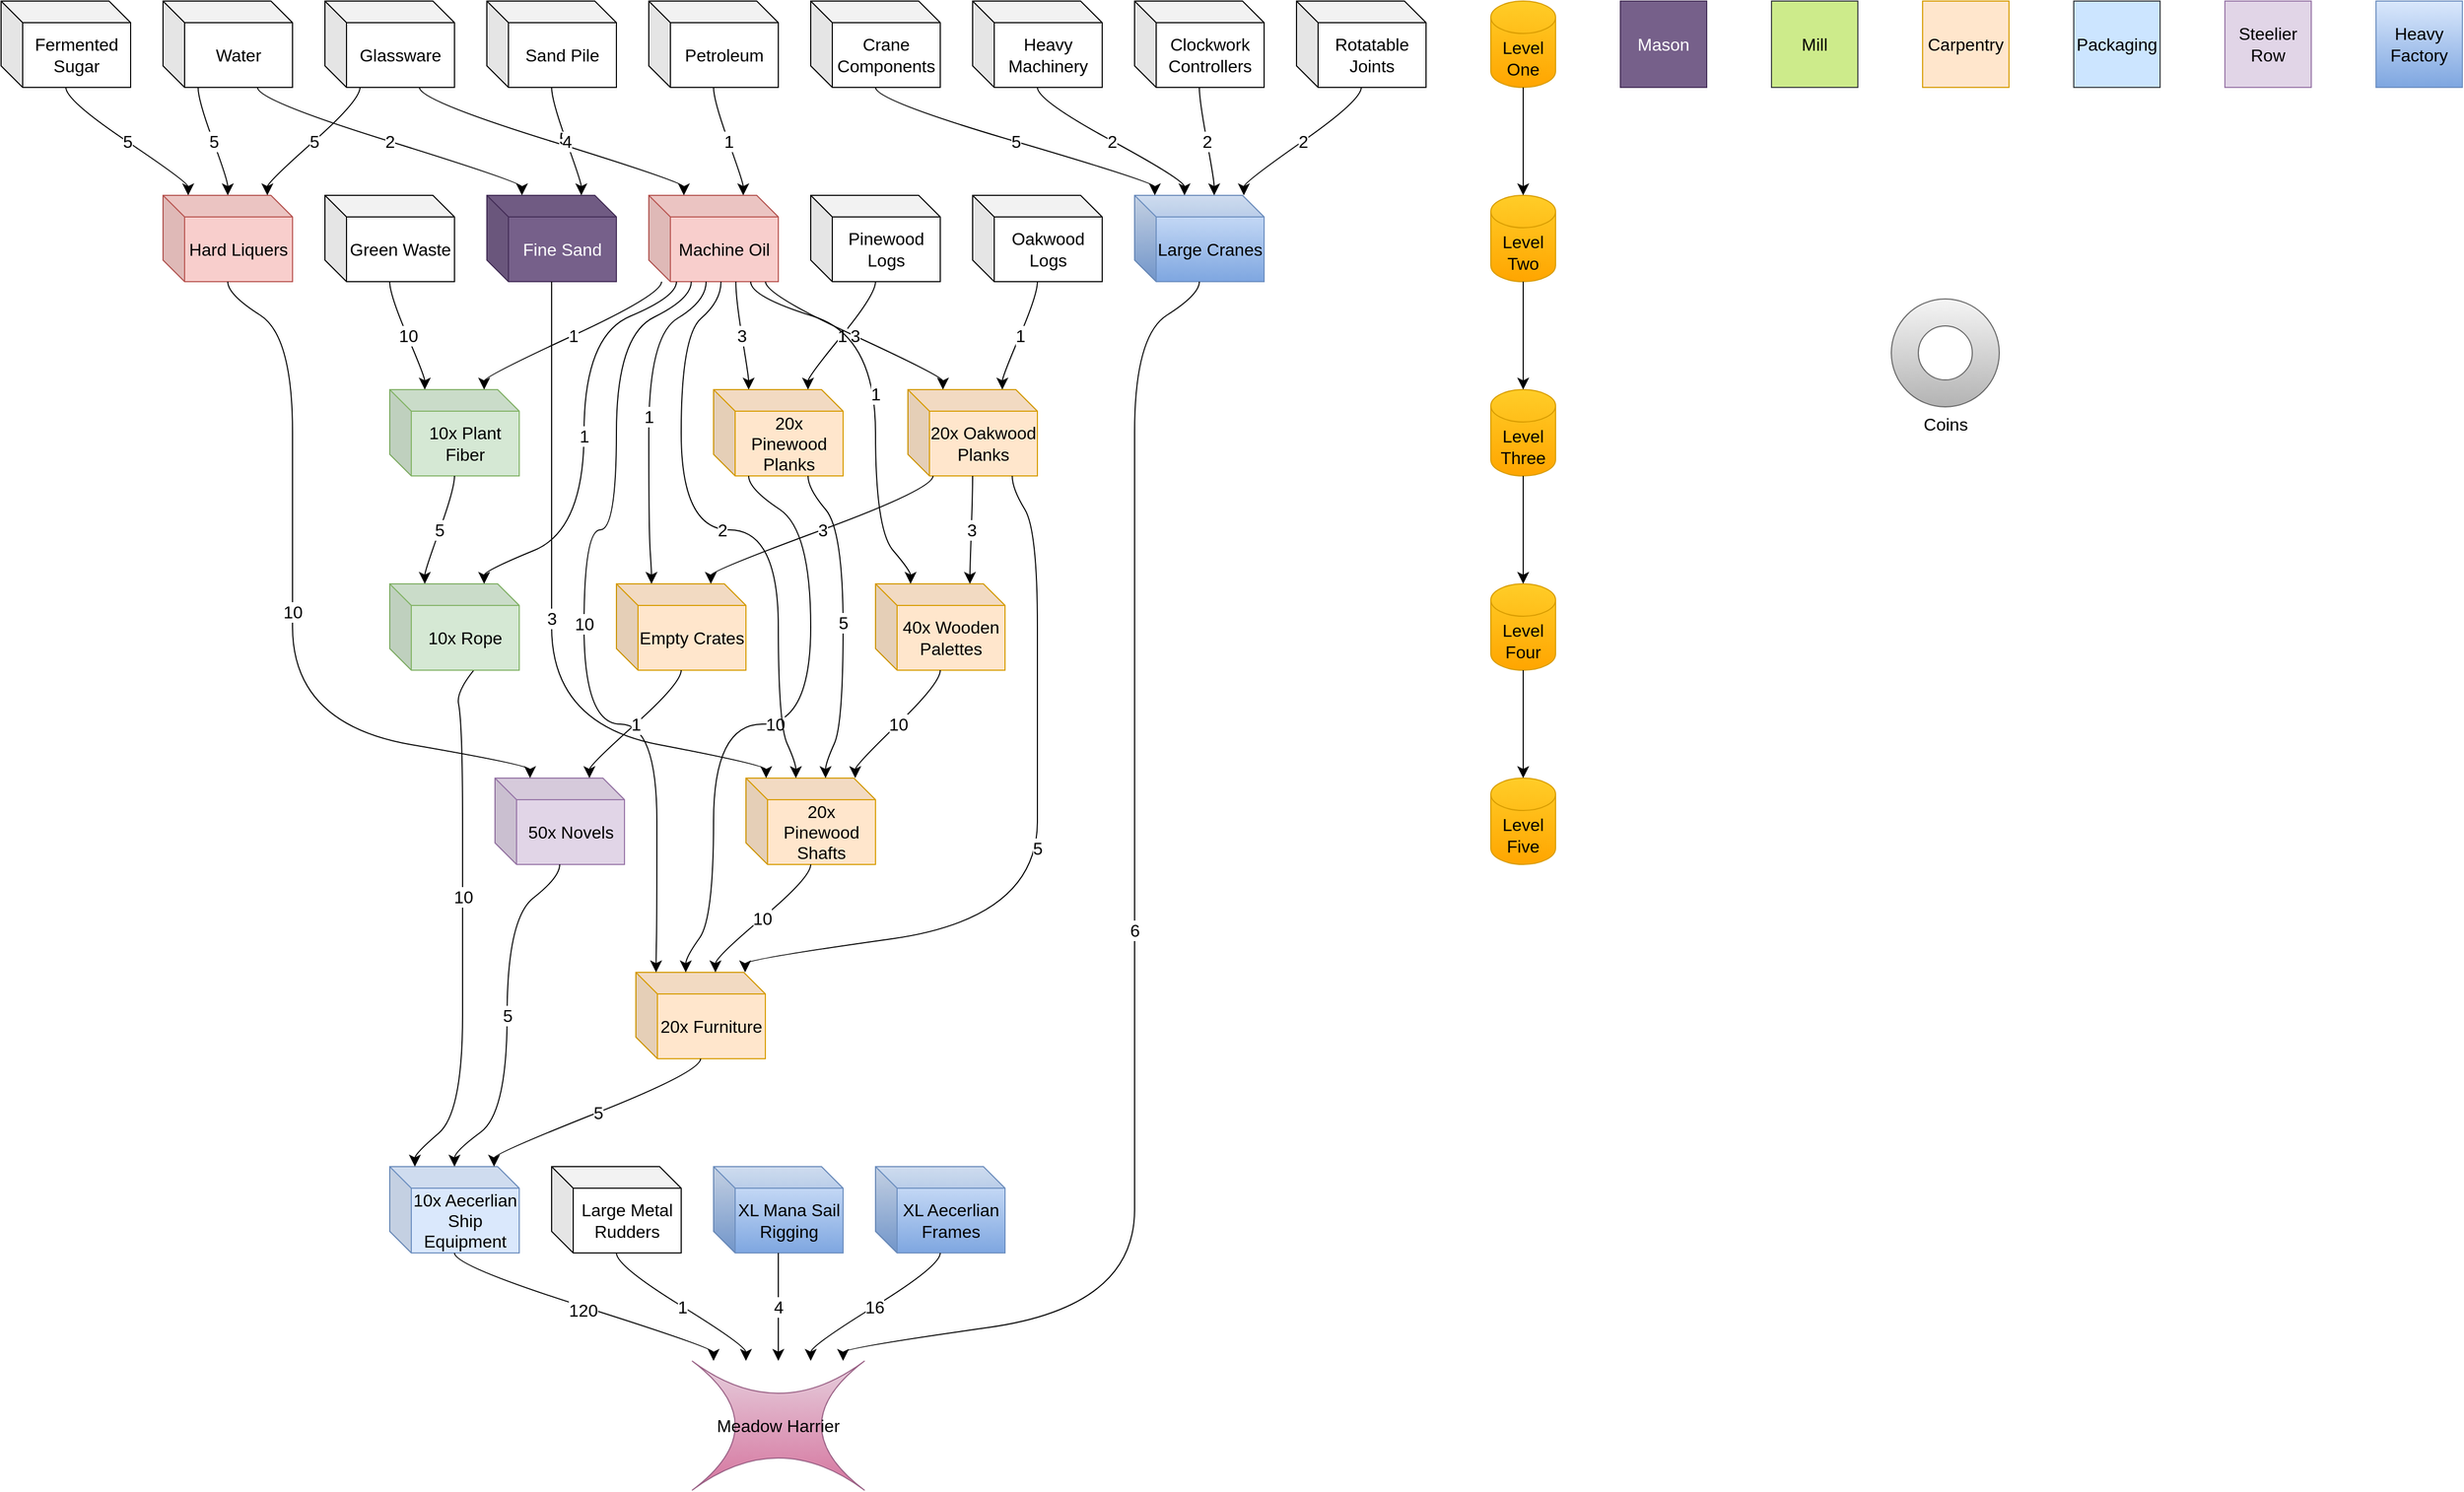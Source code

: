 <mxfile version="22.1.0" type="github">
  <diagram name="Page-1" id="hc0cmi0Zw7IhH53E_yqD">
    <mxGraphModel dx="1573" dy="1342" grid="0" gridSize="10" guides="1" tooltips="1" connect="0" arrows="0" fold="1" page="1" pageScale="1" pageWidth="1169" pageHeight="827" math="0" shadow="0">
      <root>
        <mxCell id="0" />
        <mxCell id="1" parent="0" />
        <mxCell id="g-7ipsMHgPrjTccObFxa-1" value="10x Aecerlian Ship Equipment" style="shape=cube;whiteSpace=wrap;html=1;boundedLbl=1;backgroundOutline=1;darkOpacity=0.05;darkOpacity2=0.1;fontSize=16;fillColor=#dae8fc;strokeColor=#6c8ebf;" parent="1" vertex="1">
          <mxGeometry x="360" y="1080" width="120" height="80" as="geometry" />
        </mxCell>
        <mxCell id="g-7ipsMHgPrjTccObFxa-7" value="" style="endArrow=classic;html=1;rounded=0;fontSize=12;startSize=8;endSize=8;curved=1;exitX=0.95;exitY=0.538;exitDx=0;exitDy=0;exitPerimeter=0;noEdgeStyle=1;orthogonal=1;" parent="1" source="g-7ipsMHgPrjTccObFxa-12" target="g-7ipsMHgPrjTccObFxa-1" edge="1">
          <mxGeometry relative="1" as="geometry">
            <mxPoint x="226" y="452" as="sourcePoint" />
            <mxPoint x="436" y="448" as="targetPoint" />
            <Array as="points">
              <mxPoint x="420" y="632" />
              <mxPoint x="427.5" y="670" />
              <mxPoint x="427.5" y="850" />
              <mxPoint x="427.5" y="850" />
              <mxPoint x="427.5" y="1030" />
              <mxPoint x="383.333" y="1068" />
            </Array>
          </mxGeometry>
        </mxCell>
        <mxCell id="g-7ipsMHgPrjTccObFxa-8" value="10" style="edgeLabel;resizable=0;html=1;align=center;verticalAlign=middle;fontSize=16;" parent="g-7ipsMHgPrjTccObFxa-7" connectable="0" vertex="1">
          <mxGeometry relative="1" as="geometry" />
        </mxCell>
        <mxCell id="g-7ipsMHgPrjTccObFxa-9" value="" style="endArrow=classic;html=1;rounded=0;fontSize=12;startSize=8;endSize=8;curved=1;noEdgeStyle=1;orthogonal=1;" parent="1" source="g-7ipsMHgPrjTccObFxa-1" target="d3ogd3zQQLqOiDLVCAyK-1" edge="1">
          <mxGeometry width="50" height="50" relative="1" as="geometry">
            <mxPoint x="341" y="391" as="sourcePoint" />
            <mxPoint x="345.527" y="1260" as="targetPoint" />
            <Array as="points">
              <mxPoint x="420" y="1172" />
              <mxPoint x="660" y="1248" />
            </Array>
          </mxGeometry>
        </mxCell>
        <mxCell id="d3ogd3zQQLqOiDLVCAyK-2" value="120" style="edgeLabel;html=1;align=center;verticalAlign=middle;resizable=0;points=[];fontSize=16;" parent="g-7ipsMHgPrjTccObFxa-9" vertex="1" connectable="0">
          <mxGeometry x="-0.005" y="-2" relative="1" as="geometry">
            <mxPoint y="1" as="offset" />
          </mxGeometry>
        </mxCell>
        <mxCell id="g-7ipsMHgPrjTccObFxa-10" value="20x Furniture" style="shape=cube;whiteSpace=wrap;html=1;boundedLbl=1;backgroundOutline=1;darkOpacity=0.05;darkOpacity2=0.1;fontSize=16;fillColor=#ffe6cc;strokeColor=#d79b00;" parent="1" vertex="1">
          <mxGeometry x="588" y="900" width="120" height="80" as="geometry" />
        </mxCell>
        <mxCell id="g-7ipsMHgPrjTccObFxa-11" value="50x Novels" style="shape=cube;whiteSpace=wrap;html=1;boundedLbl=1;backgroundOutline=1;darkOpacity=0.05;darkOpacity2=0.1;fontSize=16;fillColor=#e1d5e7;strokeColor=#9673a6;" parent="1" vertex="1">
          <mxGeometry x="457.5" y="720" width="120" height="80" as="geometry" />
        </mxCell>
        <mxCell id="g-7ipsMHgPrjTccObFxa-12" value="10x Rope" style="shape=cube;whiteSpace=wrap;html=1;boundedLbl=1;backgroundOutline=1;darkOpacity=0.05;darkOpacity2=0.1;fontSize=16;fillColor=#d5e8d4;strokeColor=#82b366;" parent="1" vertex="1">
          <mxGeometry x="360" y="540" width="120" height="80" as="geometry" />
        </mxCell>
        <mxCell id="g-7ipsMHgPrjTccObFxa-13" value="" style="endArrow=classic;html=1;rounded=0;fontSize=12;startSize=8;endSize=8;curved=1;noEdgeStyle=1;orthogonal=1;" parent="1" source="g-7ipsMHgPrjTccObFxa-11" target="g-7ipsMHgPrjTccObFxa-1" edge="1">
          <mxGeometry relative="1" as="geometry">
            <mxPoint x="255" y="460" as="sourcePoint" />
            <mxPoint x="355" y="460" as="targetPoint" />
            <Array as="points">
              <mxPoint x="517.5" y="812" />
              <mxPoint x="468.75" y="850" />
              <mxPoint x="468.75" y="1030" />
              <mxPoint x="420" y="1066" />
            </Array>
          </mxGeometry>
        </mxCell>
        <mxCell id="g-7ipsMHgPrjTccObFxa-14" value="5" style="edgeLabel;resizable=0;html=1;align=center;verticalAlign=middle;fontSize=16;" parent="g-7ipsMHgPrjTccObFxa-13" connectable="0" vertex="1">
          <mxGeometry relative="1" as="geometry" />
        </mxCell>
        <mxCell id="g-7ipsMHgPrjTccObFxa-15" value="" style="endArrow=classic;html=1;rounded=0;fontSize=12;startSize=8;endSize=8;curved=1;noEdgeStyle=1;orthogonal=1;" parent="1" source="g-7ipsMHgPrjTccObFxa-10" target="g-7ipsMHgPrjTccObFxa-1" edge="1">
          <mxGeometry relative="1" as="geometry">
            <mxPoint x="97" y="175" as="sourcePoint" />
            <mxPoint x="197" y="182" as="targetPoint" />
            <Array as="points">
              <mxPoint x="648" y="992" />
              <mxPoint x="456.667" y="1068" />
            </Array>
          </mxGeometry>
        </mxCell>
        <mxCell id="g-7ipsMHgPrjTccObFxa-16" value="5" style="edgeLabel;resizable=0;html=1;align=center;verticalAlign=middle;fontSize=16;" parent="g-7ipsMHgPrjTccObFxa-15" connectable="0" vertex="1">
          <mxGeometry relative="1" as="geometry" />
        </mxCell>
        <mxCell id="g-7ipsMHgPrjTccObFxa-19" value="20x Pinewood Planks" style="shape=cube;whiteSpace=wrap;html=1;boundedLbl=1;backgroundOutline=1;darkOpacity=0.05;darkOpacity2=0.1;fontSize=16;fillColor=#ffe6cc;strokeColor=#d79b00;" parent="1" vertex="1">
          <mxGeometry x="660" y="360" width="120" height="80" as="geometry" />
        </mxCell>
        <mxCell id="g-7ipsMHgPrjTccObFxa-20" value="20x Oakwood Planks" style="shape=cube;whiteSpace=wrap;html=1;boundedLbl=1;backgroundOutline=1;darkOpacity=0.05;darkOpacity2=0.1;fontSize=16;fillColor=#ffe6cc;strokeColor=#d79b00;" parent="1" vertex="1">
          <mxGeometry x="840" y="360" width="120" height="80" as="geometry" />
        </mxCell>
        <mxCell id="g-7ipsMHgPrjTccObFxa-21" value="20x Pinewood Shafts" style="shape=cube;whiteSpace=wrap;html=1;boundedLbl=1;backgroundOutline=1;darkOpacity=0.05;darkOpacity2=0.1;fontSize=16;fillColor=#ffe6cc;strokeColor=#d79b00;" parent="1" vertex="1">
          <mxGeometry x="690" y="720" width="120" height="80" as="geometry" />
        </mxCell>
        <mxCell id="g-7ipsMHgPrjTccObFxa-22" value="Machine Oil" style="shape=cube;whiteSpace=wrap;html=1;boundedLbl=1;backgroundOutline=1;darkOpacity=0.05;darkOpacity2=0.1;fontSize=16;fillColor=#f8cecc;strokeColor=#b85450;" parent="1" vertex="1">
          <mxGeometry x="600" y="180" width="120" height="80" as="geometry" />
        </mxCell>
        <mxCell id="g-7ipsMHgPrjTccObFxa-23" value="" style="endArrow=classic;html=1;rounded=0;fontSize=12;startSize=8;endSize=8;curved=1;noEdgeStyle=1;orthogonal=1;" parent="1" source="g-7ipsMHgPrjTccObFxa-19" target="g-7ipsMHgPrjTccObFxa-10" edge="1">
          <mxGeometry relative="1" as="geometry">
            <mxPoint x="-67" y="38" as="sourcePoint" />
            <mxPoint x="20" y="36" as="targetPoint" />
            <Array as="points">
              <mxPoint x="692.5" y="452" />
              <mxPoint x="750" y="490" />
              <mxPoint x="750" y="670" />
              <mxPoint x="660" y="670" />
              <mxPoint x="660" y="850" />
              <mxPoint x="634.25" y="886" />
            </Array>
          </mxGeometry>
        </mxCell>
        <mxCell id="g-7ipsMHgPrjTccObFxa-24" value="10" style="edgeLabel;resizable=0;html=1;align=center;verticalAlign=middle;fontSize=16;" parent="g-7ipsMHgPrjTccObFxa-23" connectable="0" vertex="1">
          <mxGeometry relative="1" as="geometry" />
        </mxCell>
        <mxCell id="g-7ipsMHgPrjTccObFxa-25" value="" style="endArrow=classic;html=1;rounded=0;fontSize=12;startSize=8;endSize=8;curved=1;noEdgeStyle=1;orthogonal=1;" parent="1" source="g-7ipsMHgPrjTccObFxa-20" target="g-7ipsMHgPrjTccObFxa-10" edge="1">
          <mxGeometry relative="1" as="geometry">
            <mxPoint x="-65" y="138" as="sourcePoint" />
            <mxPoint x="5" y="146" as="targetPoint" />
            <Array as="points">
              <mxPoint x="936.667" y="452" />
              <mxPoint x="960" y="490" />
              <mxPoint x="960" y="670" />
              <mxPoint x="960" y="670" />
              <mxPoint x="960" y="850" />
              <mxPoint x="689.25" y="888" />
            </Array>
          </mxGeometry>
        </mxCell>
        <mxCell id="g-7ipsMHgPrjTccObFxa-26" value="5" style="edgeLabel;resizable=0;html=1;align=center;verticalAlign=middle;fontSize=16;" parent="g-7ipsMHgPrjTccObFxa-25" connectable="0" vertex="1">
          <mxGeometry relative="1" as="geometry" />
        </mxCell>
        <mxCell id="g-7ipsMHgPrjTccObFxa-27" value="" style="endArrow=classic;html=1;rounded=0;fontSize=12;startSize=8;endSize=8;curved=1;noEdgeStyle=1;orthogonal=1;" parent="1" source="g-7ipsMHgPrjTccObFxa-21" target="g-7ipsMHgPrjTccObFxa-10" edge="1">
          <mxGeometry relative="1" as="geometry">
            <mxPoint x="-96" y="200" as="sourcePoint" />
            <mxPoint x="4" y="200" as="targetPoint" />
            <Array as="points">
              <mxPoint x="750" y="812" />
              <mxPoint x="661.75" y="886" />
            </Array>
          </mxGeometry>
        </mxCell>
        <mxCell id="g-7ipsMHgPrjTccObFxa-28" value="10" style="edgeLabel;resizable=0;html=1;align=center;verticalAlign=middle;fontSize=16;" parent="g-7ipsMHgPrjTccObFxa-27" connectable="0" vertex="1">
          <mxGeometry relative="1" as="geometry" />
        </mxCell>
        <mxCell id="g-7ipsMHgPrjTccObFxa-29" value="" style="endArrow=classic;html=1;rounded=0;fontSize=12;startSize=8;endSize=8;curved=1;noEdgeStyle=1;orthogonal=1;" parent="1" source="g-7ipsMHgPrjTccObFxa-22" target="g-7ipsMHgPrjTccObFxa-10" edge="1">
          <mxGeometry relative="1" as="geometry">
            <mxPoint x="-82" y="300" as="sourcePoint" />
            <mxPoint x="-9" y="300" as="targetPoint" />
            <Array as="points">
              <mxPoint x="639.375" y="276" />
              <mxPoint x="570" y="310" />
              <mxPoint x="570" y="490" />
              <mxPoint x="540" y="490" />
              <mxPoint x="540" y="670" />
              <mxPoint x="607.5" y="670" />
              <mxPoint x="607.5" y="850" />
              <mxPoint x="606.75" y="888" />
            </Array>
          </mxGeometry>
        </mxCell>
        <mxCell id="g-7ipsMHgPrjTccObFxa-30" value="10" style="edgeLabel;resizable=0;html=1;align=center;verticalAlign=middle;fontSize=16;" parent="g-7ipsMHgPrjTccObFxa-29" connectable="0" vertex="1">
          <mxGeometry relative="1" as="geometry" />
        </mxCell>
        <mxCell id="g-7ipsMHgPrjTccObFxa-31" value="Hard Liquers" style="shape=cube;whiteSpace=wrap;html=1;boundedLbl=1;backgroundOutline=1;darkOpacity=0.05;darkOpacity2=0.1;fontSize=16;fillColor=#f8cecc;strokeColor=#b85450;" parent="1" vertex="1">
          <mxGeometry x="150" y="180" width="120" height="80" as="geometry" />
        </mxCell>
        <mxCell id="g-7ipsMHgPrjTccObFxa-32" value="Empty Crates" style="shape=cube;whiteSpace=wrap;html=1;boundedLbl=1;backgroundOutline=1;darkOpacity=0.05;darkOpacity2=0.1;fontSize=16;fillColor=#ffe6cc;strokeColor=#d79b00;" parent="1" vertex="1">
          <mxGeometry x="570" y="540" width="120" height="80" as="geometry" />
        </mxCell>
        <mxCell id="g-7ipsMHgPrjTccObFxa-33" value="" style="endArrow=classic;html=1;rounded=0;fontSize=12;startSize=8;endSize=8;curved=1;noEdgeStyle=1;orthogonal=1;" parent="1" source="g-7ipsMHgPrjTccObFxa-31" target="g-7ipsMHgPrjTccObFxa-11" edge="1">
          <mxGeometry relative="1" as="geometry">
            <mxPoint x="253" y="522" as="sourcePoint" />
            <mxPoint x="353" y="522" as="targetPoint" />
            <Array as="points">
              <mxPoint x="210" y="272" />
              <mxPoint x="270" y="310" />
              <mxPoint x="270" y="490" />
              <mxPoint x="270" y="490" />
              <mxPoint x="270" y="670" />
              <mxPoint x="490" y="708" />
            </Array>
          </mxGeometry>
        </mxCell>
        <mxCell id="g-7ipsMHgPrjTccObFxa-34" value="10" style="edgeLabel;resizable=0;html=1;align=center;verticalAlign=middle;fontSize=16;" parent="g-7ipsMHgPrjTccObFxa-33" connectable="0" vertex="1">
          <mxGeometry relative="1" as="geometry" />
        </mxCell>
        <mxCell id="g-7ipsMHgPrjTccObFxa-35" value="" style="endArrow=classic;html=1;rounded=0;fontSize=12;startSize=8;endSize=8;curved=1;noEdgeStyle=1;orthogonal=1;" parent="1" source="g-7ipsMHgPrjTccObFxa-32" target="g-7ipsMHgPrjTccObFxa-11" edge="1">
          <mxGeometry relative="1" as="geometry">
            <mxPoint x="281" y="635" as="sourcePoint" />
            <mxPoint x="381" y="635" as="targetPoint" />
            <Array as="points">
              <mxPoint x="630" y="632" />
              <mxPoint x="545" y="708" />
            </Array>
          </mxGeometry>
        </mxCell>
        <mxCell id="g-7ipsMHgPrjTccObFxa-36" value="1" style="edgeLabel;resizable=0;html=1;align=center;verticalAlign=middle;fontSize=16;" parent="g-7ipsMHgPrjTccObFxa-35" connectable="0" vertex="1">
          <mxGeometry relative="1" as="geometry" />
        </mxCell>
        <mxCell id="g-7ipsMHgPrjTccObFxa-37" value="" style="endArrow=classic;html=1;rounded=0;fontSize=12;startSize=8;endSize=8;curved=1;noEdgeStyle=1;orthogonal=1;" parent="1" source="g-7ipsMHgPrjTccObFxa-22" target="g-7ipsMHgPrjTccObFxa-12" edge="1">
          <mxGeometry relative="1" as="geometry">
            <mxPoint x="307" y="709" as="sourcePoint" />
            <mxPoint x="407" y="709" as="targetPoint" />
            <Array as="points">
              <mxPoint x="625.625" y="274" />
              <mxPoint x="540" y="310" />
              <mxPoint x="540" y="490" />
              <mxPoint x="447.5" y="528" />
            </Array>
          </mxGeometry>
        </mxCell>
        <mxCell id="g-7ipsMHgPrjTccObFxa-38" value="1" style="edgeLabel;resizable=0;html=1;align=center;verticalAlign=middle;fontSize=16;" parent="g-7ipsMHgPrjTccObFxa-37" connectable="0" vertex="1">
          <mxGeometry relative="1" as="geometry" />
        </mxCell>
        <mxCell id="g-7ipsMHgPrjTccObFxa-39" value="10x Plant Fiber" style="shape=cube;whiteSpace=wrap;html=1;boundedLbl=1;backgroundOutline=1;darkOpacity=0.05;darkOpacity2=0.1;fontSize=16;fillColor=#d5e8d4;strokeColor=#82b366;" parent="1" vertex="1">
          <mxGeometry x="360" y="360" width="120" height="80" as="geometry" />
        </mxCell>
        <mxCell id="g-7ipsMHgPrjTccObFxa-40" value="" style="endArrow=classic;html=1;rounded=0;fontSize=12;startSize=8;endSize=8;curved=1;noEdgeStyle=1;orthogonal=1;" parent="1" source="g-7ipsMHgPrjTccObFxa-39" target="g-7ipsMHgPrjTccObFxa-12" edge="1">
          <mxGeometry relative="1" as="geometry">
            <mxPoint x="530" y="598" as="sourcePoint" />
            <mxPoint x="624" y="591" as="targetPoint" />
            <Array as="points">
              <mxPoint x="420" y="452" />
              <mxPoint x="392.5" y="528" />
            </Array>
          </mxGeometry>
        </mxCell>
        <mxCell id="g-7ipsMHgPrjTccObFxa-41" value="5" style="edgeLabel;resizable=0;html=1;align=center;verticalAlign=middle;fontSize=16;" parent="g-7ipsMHgPrjTccObFxa-40" connectable="0" vertex="1">
          <mxGeometry relative="1" as="geometry" />
        </mxCell>
        <mxCell id="g-7ipsMHgPrjTccObFxa-44" value="Green Waste" style="shape=cube;whiteSpace=wrap;html=1;boundedLbl=1;backgroundOutline=1;darkOpacity=0.05;darkOpacity2=0.1;fontSize=16;" parent="1" vertex="1">
          <mxGeometry x="300" y="180" width="120" height="80" as="geometry" />
        </mxCell>
        <mxCell id="g-7ipsMHgPrjTccObFxa-45" value="" style="endArrow=classic;html=1;rounded=0;fontSize=12;startSize=8;endSize=8;curved=1;noEdgeStyle=1;orthogonal=1;" parent="1" source="g-7ipsMHgPrjTccObFxa-44" target="g-7ipsMHgPrjTccObFxa-39" edge="1">
          <mxGeometry relative="1" as="geometry">
            <mxPoint x="256" y="307" as="sourcePoint" />
            <mxPoint x="-94" y="711" as="targetPoint" />
            <Array as="points">
              <mxPoint x="360" y="272" />
              <mxPoint x="392.5" y="348" />
            </Array>
          </mxGeometry>
        </mxCell>
        <mxCell id="g-7ipsMHgPrjTccObFxa-46" value="10" style="edgeLabel;resizable=0;html=1;align=center;verticalAlign=middle;fontSize=16;" parent="g-7ipsMHgPrjTccObFxa-45" connectable="0" vertex="1">
          <mxGeometry relative="1" as="geometry" />
        </mxCell>
        <mxCell id="g-7ipsMHgPrjTccObFxa-47" value="" style="endArrow=classic;html=1;rounded=0;fontSize=12;startSize=8;endSize=8;curved=1;noEdgeStyle=1;orthogonal=1;" parent="1" source="g-7ipsMHgPrjTccObFxa-22" target="g-7ipsMHgPrjTccObFxa-39" edge="1">
          <mxGeometry relative="1" as="geometry">
            <mxPoint x="-169" y="770" as="sourcePoint" />
            <mxPoint x="-81" y="781" as="targetPoint" />
            <Array as="points">
              <mxPoint x="611.875" y="272" />
              <mxPoint x="447.5" y="348" />
            </Array>
          </mxGeometry>
        </mxCell>
        <mxCell id="g-7ipsMHgPrjTccObFxa-48" value="1" style="edgeLabel;resizable=0;html=1;align=center;verticalAlign=middle;fontSize=16;" parent="g-7ipsMHgPrjTccObFxa-47" connectable="0" vertex="1">
          <mxGeometry relative="1" as="geometry" />
        </mxCell>
        <mxCell id="g-7ipsMHgPrjTccObFxa-49" value="Fermented Sugar" style="shape=cube;whiteSpace=wrap;html=1;boundedLbl=1;backgroundOutline=1;darkOpacity=0.05;darkOpacity2=0.1;fontSize=16;" parent="1" vertex="1">
          <mxGeometry width="120" height="80" as="geometry" />
        </mxCell>
        <mxCell id="g-7ipsMHgPrjTccObFxa-50" value="Water" style="shape=cube;whiteSpace=wrap;html=1;boundedLbl=1;backgroundOutline=1;darkOpacity=0.05;darkOpacity2=0.1;fontSize=16;" parent="1" vertex="1">
          <mxGeometry x="150" width="120" height="80" as="geometry" />
        </mxCell>
        <mxCell id="g-7ipsMHgPrjTccObFxa-51" value="Glassware" style="shape=cube;whiteSpace=wrap;html=1;boundedLbl=1;backgroundOutline=1;darkOpacity=0.05;darkOpacity2=0.1;fontSize=16;" parent="1" vertex="1">
          <mxGeometry x="300" width="120" height="80" as="geometry" />
        </mxCell>
        <mxCell id="g-7ipsMHgPrjTccObFxa-52" value="" style="endArrow=classic;html=1;rounded=0;fontSize=12;startSize=8;endSize=8;curved=1;noEdgeStyle=1;orthogonal=1;" parent="1" source="g-7ipsMHgPrjTccObFxa-49" target="g-7ipsMHgPrjTccObFxa-31" edge="1">
          <mxGeometry relative="1" as="geometry">
            <mxPoint x="-291" y="344" as="sourcePoint" />
            <mxPoint x="-202" y="344" as="targetPoint" />
            <Array as="points">
              <mxPoint x="60" y="92" />
              <mxPoint x="173.333" y="168" />
            </Array>
          </mxGeometry>
        </mxCell>
        <mxCell id="g-7ipsMHgPrjTccObFxa-53" value="5" style="edgeLabel;resizable=0;html=1;align=center;verticalAlign=middle;fontSize=16;" parent="g-7ipsMHgPrjTccObFxa-52" connectable="0" vertex="1">
          <mxGeometry relative="1" as="geometry" />
        </mxCell>
        <mxCell id="g-7ipsMHgPrjTccObFxa-54" value="" style="endArrow=classic;html=1;rounded=0;fontSize=12;startSize=8;endSize=8;curved=1;noEdgeStyle=1;orthogonal=1;" parent="1" source="g-7ipsMHgPrjTccObFxa-50" target="g-7ipsMHgPrjTccObFxa-31" edge="1">
          <mxGeometry relative="1" as="geometry">
            <mxPoint x="-89" y="796" as="sourcePoint" />
            <mxPoint x="-351" y="831" as="targetPoint" />
            <Array as="points">
              <mxPoint x="182.5" y="92" />
              <mxPoint x="210" y="166" />
            </Array>
          </mxGeometry>
        </mxCell>
        <mxCell id="g-7ipsMHgPrjTccObFxa-55" value="5" style="edgeLabel;resizable=0;html=1;align=center;verticalAlign=middle;fontSize=16;" parent="g-7ipsMHgPrjTccObFxa-54" connectable="0" vertex="1">
          <mxGeometry relative="1" as="geometry" />
        </mxCell>
        <mxCell id="g-7ipsMHgPrjTccObFxa-56" value="" style="endArrow=classic;html=1;rounded=0;fontSize=12;startSize=8;endSize=8;curved=1;noEdgeStyle=1;orthogonal=1;" parent="1" source="g-7ipsMHgPrjTccObFxa-51" target="g-7ipsMHgPrjTccObFxa-31" edge="1">
          <mxGeometry relative="1" as="geometry">
            <mxPoint x="266" y="554" as="sourcePoint" />
            <mxPoint x="366" y="554" as="targetPoint" />
            <Array as="points">
              <mxPoint x="332.5" y="92" />
              <mxPoint x="246.667" y="168" />
            </Array>
          </mxGeometry>
        </mxCell>
        <mxCell id="g-7ipsMHgPrjTccObFxa-57" value="5" style="edgeLabel;resizable=0;html=1;align=center;verticalAlign=middle;fontSize=16;" parent="g-7ipsMHgPrjTccObFxa-56" connectable="0" vertex="1">
          <mxGeometry relative="1" as="geometry" />
        </mxCell>
        <mxCell id="g-7ipsMHgPrjTccObFxa-58" value="" style="endArrow=classic;html=1;rounded=0;fontSize=12;startSize=8;endSize=8;curved=1;noEdgeStyle=1;orthogonal=1;" parent="1" source="g-7ipsMHgPrjTccObFxa-20" target="g-7ipsMHgPrjTccObFxa-32" edge="1">
          <mxGeometry relative="1" as="geometry">
            <mxPoint x="-331" y="633" as="sourcePoint" />
            <mxPoint x="-231" y="633" as="targetPoint" />
            <Array as="points">
              <mxPoint x="863.333" y="452" />
              <mxPoint x="657.5" y="528" />
            </Array>
          </mxGeometry>
        </mxCell>
        <mxCell id="g-7ipsMHgPrjTccObFxa-59" value="3" style="edgeLabel;resizable=0;html=1;align=center;verticalAlign=middle;fontSize=16;" parent="g-7ipsMHgPrjTccObFxa-58" connectable="0" vertex="1">
          <mxGeometry relative="1" as="geometry" />
        </mxCell>
        <mxCell id="g-7ipsMHgPrjTccObFxa-60" value="" style="endArrow=classic;html=1;rounded=0;fontSize=12;startSize=8;endSize=8;curved=1;noEdgeStyle=1;orthogonal=1;" parent="1" source="g-7ipsMHgPrjTccObFxa-22" target="g-7ipsMHgPrjTccObFxa-32" edge="1">
          <mxGeometry relative="1" as="geometry">
            <mxPoint x="-303" y="740" as="sourcePoint" />
            <mxPoint x="-203" y="740" as="targetPoint" />
            <Array as="points">
              <mxPoint x="653.125" y="278" />
              <mxPoint x="600" y="310" />
              <mxPoint x="600" y="490" />
              <mxPoint x="602.5" y="528" />
            </Array>
          </mxGeometry>
        </mxCell>
        <mxCell id="g-7ipsMHgPrjTccObFxa-61" value="1" style="edgeLabel;resizable=0;html=1;align=center;verticalAlign=middle;fontSize=16;" parent="g-7ipsMHgPrjTccObFxa-60" connectable="0" vertex="1">
          <mxGeometry relative="1" as="geometry" />
        </mxCell>
        <mxCell id="g-7ipsMHgPrjTccObFxa-62" value="Pinewood Logs" style="shape=cube;whiteSpace=wrap;html=1;boundedLbl=1;backgroundOutline=1;darkOpacity=0.05;darkOpacity2=0.1;fontSize=16;" parent="1" vertex="1">
          <mxGeometry x="750" y="180" width="120" height="80" as="geometry" />
        </mxCell>
        <mxCell id="g-7ipsMHgPrjTccObFxa-63" value="" style="endArrow=classic;html=1;rounded=0;fontSize=12;startSize=8;endSize=8;curved=1;noEdgeStyle=1;orthogonal=1;" parent="1" source="g-7ipsMHgPrjTccObFxa-62" target="g-7ipsMHgPrjTccObFxa-19" edge="1">
          <mxGeometry relative="1" as="geometry">
            <mxPoint x="-245" y="384" as="sourcePoint" />
            <mxPoint x="-145" y="384" as="targetPoint" />
            <Array as="points">
              <mxPoint x="810" y="272" />
              <mxPoint x="747.5" y="348" />
            </Array>
          </mxGeometry>
        </mxCell>
        <mxCell id="g-7ipsMHgPrjTccObFxa-64" value="1" style="edgeLabel;resizable=0;html=1;align=center;verticalAlign=middle;fontSize=16;" parent="g-7ipsMHgPrjTccObFxa-63" connectable="0" vertex="1">
          <mxGeometry relative="1" as="geometry" />
        </mxCell>
        <mxCell id="g-7ipsMHgPrjTccObFxa-65" value="" style="endArrow=classic;html=1;rounded=0;fontSize=12;startSize=8;endSize=8;curved=1;noEdgeStyle=1;orthogonal=1;" parent="1" source="g-7ipsMHgPrjTccObFxa-22" target="g-7ipsMHgPrjTccObFxa-19" edge="1">
          <mxGeometry relative="1" as="geometry">
            <mxPoint x="-234" y="486" as="sourcePoint" />
            <mxPoint x="-134" y="486" as="targetPoint" />
            <Array as="points">
              <mxPoint x="680.625" y="276" />
              <mxPoint x="692.5" y="348" />
            </Array>
          </mxGeometry>
        </mxCell>
        <mxCell id="g-7ipsMHgPrjTccObFxa-66" value="3" style="edgeLabel;resizable=0;html=1;align=center;verticalAlign=middle;fontSize=16;" parent="g-7ipsMHgPrjTccObFxa-65" connectable="0" vertex="1">
          <mxGeometry relative="1" as="geometry" />
        </mxCell>
        <mxCell id="g-7ipsMHgPrjTccObFxa-67" value="Oakwood Logs" style="shape=cube;whiteSpace=wrap;html=1;boundedLbl=1;backgroundOutline=1;darkOpacity=0.05;darkOpacity2=0.1;fontSize=16;" parent="1" vertex="1">
          <mxGeometry x="900" y="180" width="120" height="80" as="geometry" />
        </mxCell>
        <mxCell id="g-7ipsMHgPrjTccObFxa-68" value="" style="endArrow=classic;html=1;rounded=0;fontSize=12;startSize=8;endSize=8;curved=1;noEdgeStyle=1;orthogonal=1;" parent="1" source="g-7ipsMHgPrjTccObFxa-67" target="g-7ipsMHgPrjTccObFxa-20" edge="1">
          <mxGeometry relative="1" as="geometry">
            <mxPoint x="-340" y="322" as="sourcePoint" />
            <mxPoint x="-240" y="322" as="targetPoint" />
            <Array as="points">
              <mxPoint x="960" y="272" />
              <mxPoint x="927.5" y="348" />
            </Array>
          </mxGeometry>
        </mxCell>
        <mxCell id="g-7ipsMHgPrjTccObFxa-69" value="1" style="edgeLabel;resizable=0;html=1;align=center;verticalAlign=middle;fontSize=16;" parent="g-7ipsMHgPrjTccObFxa-68" connectable="0" vertex="1">
          <mxGeometry relative="1" as="geometry" />
        </mxCell>
        <mxCell id="g-7ipsMHgPrjTccObFxa-74" value="" style="endArrow=classic;html=1;rounded=0;fontSize=12;startSize=8;endSize=8;curved=1;noEdgeStyle=1;orthogonal=1;" parent="1" source="g-7ipsMHgPrjTccObFxa-22" target="g-7ipsMHgPrjTccObFxa-20" edge="1">
          <mxGeometry relative="1" as="geometry">
            <mxPoint x="-320" y="333" as="sourcePoint" />
            <mxPoint x="-220" y="333" as="targetPoint" />
            <Array as="points">
              <mxPoint x="708.125" y="272" />
              <mxPoint x="872.5" y="348" />
            </Array>
          </mxGeometry>
        </mxCell>
        <mxCell id="g-7ipsMHgPrjTccObFxa-75" value="3" style="edgeLabel;resizable=0;html=1;align=center;verticalAlign=middle;fontSize=16;" parent="g-7ipsMHgPrjTccObFxa-74" connectable="0" vertex="1">
          <mxGeometry relative="1" as="geometry" />
        </mxCell>
        <mxCell id="g-7ipsMHgPrjTccObFxa-76" value="" style="endArrow=classic;html=1;rounded=0;fontSize=12;startSize=8;endSize=8;curved=1;noEdgeStyle=1;orthogonal=1;" parent="1" source="g-7ipsMHgPrjTccObFxa-22" target="g-7ipsMHgPrjTccObFxa-21" edge="1">
          <mxGeometry relative="1" as="geometry">
            <mxPoint x="-262" y="209" as="sourcePoint" />
            <mxPoint x="-162" y="209" as="targetPoint" />
            <Array as="points">
              <mxPoint x="666.875" y="278" />
              <mxPoint x="630" y="310" />
              <mxPoint x="630" y="490" />
              <mxPoint x="720" y="490" />
              <mxPoint x="720" y="670" />
              <mxPoint x="736.25" y="706" />
            </Array>
          </mxGeometry>
        </mxCell>
        <mxCell id="g-7ipsMHgPrjTccObFxa-77" value="2" style="edgeLabel;resizable=0;html=1;align=center;verticalAlign=middle;fontSize=16;" parent="g-7ipsMHgPrjTccObFxa-76" connectable="0" vertex="1">
          <mxGeometry relative="1" as="geometry" />
        </mxCell>
        <mxCell id="g-7ipsMHgPrjTccObFxa-78" value="Fine Sand" style="shape=cube;whiteSpace=wrap;html=1;boundedLbl=1;backgroundOutline=1;darkOpacity=0.05;darkOpacity2=0.1;fontSize=16;fillColor=#76608a;fontColor=#ffffff;strokeColor=#432D57;" parent="1" vertex="1">
          <mxGeometry x="450" y="180" width="120" height="80" as="geometry" />
        </mxCell>
        <mxCell id="g-7ipsMHgPrjTccObFxa-79" value="40x Wooden Palettes" style="shape=cube;whiteSpace=wrap;html=1;boundedLbl=1;backgroundOutline=1;darkOpacity=0.05;darkOpacity2=0.1;fontSize=16;fillColor=#ffe6cc;strokeColor=#d79b00;" parent="1" vertex="1">
          <mxGeometry x="810" y="540" width="120" height="80" as="geometry" />
        </mxCell>
        <mxCell id="g-7ipsMHgPrjTccObFxa-80" value="" style="endArrow=classic;html=1;rounded=0;fontSize=12;startSize=8;endSize=8;curved=1;noEdgeStyle=1;orthogonal=1;" parent="1" source="g-7ipsMHgPrjTccObFxa-19" target="g-7ipsMHgPrjTccObFxa-21" edge="1">
          <mxGeometry relative="1" as="geometry">
            <mxPoint x="-256" y="44" as="sourcePoint" />
            <mxPoint x="-156" y="44" as="targetPoint" />
            <Array as="points">
              <mxPoint x="747.5" y="452" />
              <mxPoint x="780" y="490" />
              <mxPoint x="780" y="670" />
              <mxPoint x="763.75" y="706" />
            </Array>
          </mxGeometry>
        </mxCell>
        <mxCell id="g-7ipsMHgPrjTccObFxa-81" value="5" style="edgeLabel;resizable=0;html=1;align=center;verticalAlign=middle;fontSize=16;" parent="g-7ipsMHgPrjTccObFxa-80" connectable="0" vertex="1">
          <mxGeometry relative="1" as="geometry" />
        </mxCell>
        <mxCell id="g-7ipsMHgPrjTccObFxa-82" value="" style="endArrow=classic;html=1;rounded=0;fontSize=12;startSize=8;endSize=8;curved=1;noEdgeStyle=1;orthogonal=1;" parent="1" source="g-7ipsMHgPrjTccObFxa-79" target="g-7ipsMHgPrjTccObFxa-21" edge="1">
          <mxGeometry relative="1" as="geometry">
            <mxPoint x="-191" y="109" as="sourcePoint" />
            <mxPoint x="-91" y="109" as="targetPoint" />
            <Array as="points">
              <mxPoint x="870" y="632" />
              <mxPoint x="791.25" y="708" />
            </Array>
          </mxGeometry>
        </mxCell>
        <mxCell id="g-7ipsMHgPrjTccObFxa-83" value="10" style="edgeLabel;resizable=0;html=1;align=center;verticalAlign=middle;fontSize=16;" parent="g-7ipsMHgPrjTccObFxa-82" connectable="0" vertex="1">
          <mxGeometry relative="1" as="geometry" />
        </mxCell>
        <mxCell id="g-7ipsMHgPrjTccObFxa-84" value="" style="endArrow=classic;html=1;rounded=0;fontSize=12;startSize=8;endSize=8;curved=1;noEdgeStyle=1;orthogonal=1;" parent="1" source="g-7ipsMHgPrjTccObFxa-78" target="g-7ipsMHgPrjTccObFxa-21" edge="1">
          <mxGeometry relative="1" as="geometry">
            <mxPoint x="-214" y="169" as="sourcePoint" />
            <mxPoint x="-114" y="169" as="targetPoint" />
            <Array as="points">
              <mxPoint x="510" y="272" />
              <mxPoint x="510" y="310" />
              <mxPoint x="510" y="490" />
              <mxPoint x="510" y="490" />
              <mxPoint x="510" y="670" />
              <mxPoint x="708.75" y="708" />
            </Array>
          </mxGeometry>
        </mxCell>
        <mxCell id="g-7ipsMHgPrjTccObFxa-85" value="3" style="edgeLabel;resizable=0;html=1;align=center;verticalAlign=middle;fontSize=16;" parent="g-7ipsMHgPrjTccObFxa-84" connectable="0" vertex="1">
          <mxGeometry relative="1" as="geometry" />
        </mxCell>
        <mxCell id="g-7ipsMHgPrjTccObFxa-86" value="" style="endArrow=classic;html=1;rounded=0;fontSize=12;startSize=8;endSize=8;curved=1;noEdgeStyle=1;orthogonal=1;" parent="1" source="g-7ipsMHgPrjTccObFxa-20" target="g-7ipsMHgPrjTccObFxa-79" edge="1">
          <mxGeometry relative="1" as="geometry">
            <mxPoint x="-269" y="366" as="sourcePoint" />
            <mxPoint x="-169" y="366" as="targetPoint" />
            <Array as="points">
              <mxPoint x="900" y="454" />
              <mxPoint x="897.5" y="528" />
            </Array>
          </mxGeometry>
        </mxCell>
        <mxCell id="g-7ipsMHgPrjTccObFxa-87" value="3" style="edgeLabel;resizable=0;html=1;align=center;verticalAlign=middle;fontSize=16;" parent="g-7ipsMHgPrjTccObFxa-86" connectable="0" vertex="1">
          <mxGeometry relative="1" as="geometry" />
        </mxCell>
        <mxCell id="g-7ipsMHgPrjTccObFxa-88" value="" style="endArrow=classic;html=1;rounded=0;fontSize=12;startSize=8;endSize=8;curved=1;noEdgeStyle=1;orthogonal=1;" parent="1" source="g-7ipsMHgPrjTccObFxa-22" target="g-7ipsMHgPrjTccObFxa-79" edge="1">
          <mxGeometry relative="1" as="geometry">
            <mxPoint x="-245" y="509" as="sourcePoint" />
            <mxPoint x="-145" y="509" as="targetPoint" />
            <Array as="points">
              <mxPoint x="694.375" y="274" />
              <mxPoint x="810" y="310" />
              <mxPoint x="810" y="490" />
              <mxPoint x="842.5" y="528" />
            </Array>
          </mxGeometry>
        </mxCell>
        <mxCell id="g-7ipsMHgPrjTccObFxa-89" value="1" style="edgeLabel;resizable=0;html=1;align=center;verticalAlign=middle;fontSize=16;" parent="g-7ipsMHgPrjTccObFxa-88" connectable="0" vertex="1">
          <mxGeometry relative="1" as="geometry" />
        </mxCell>
        <mxCell id="g-7ipsMHgPrjTccObFxa-91" value="" style="endArrow=classic;html=1;rounded=0;fontSize=12;startSize=8;endSize=8;curved=1;noEdgeStyle=1;orthogonal=1;" parent="1" source="g-7ipsMHgPrjTccObFxa-51" target="g-7ipsMHgPrjTccObFxa-22" edge="1">
          <mxGeometry relative="1" as="geometry">
            <mxPoint x="-282" y="471" as="sourcePoint" />
            <mxPoint x="-182" y="471" as="targetPoint" />
            <Array as="points">
              <mxPoint x="387.5" y="92" />
              <mxPoint x="632.5" y="168" />
            </Array>
          </mxGeometry>
        </mxCell>
        <mxCell id="g-7ipsMHgPrjTccObFxa-93" value="5" style="edgeLabel;html=1;align=center;verticalAlign=middle;resizable=0;points=[];fontSize=16;" parent="g-7ipsMHgPrjTccObFxa-91" vertex="1" connectable="0">
          <mxGeometry x="0.067" y="6" relative="1" as="geometry">
            <mxPoint as="offset" />
          </mxGeometry>
        </mxCell>
        <mxCell id="g-7ipsMHgPrjTccObFxa-94" value="Petroleum" style="shape=cube;whiteSpace=wrap;html=1;boundedLbl=1;backgroundOutline=1;darkOpacity=0.05;darkOpacity2=0.1;fontSize=16;" parent="1" vertex="1">
          <mxGeometry x="600" width="120" height="80" as="geometry" />
        </mxCell>
        <mxCell id="g-7ipsMHgPrjTccObFxa-95" value="" style="endArrow=classic;html=1;rounded=0;fontSize=12;startSize=8;endSize=8;curved=1;noEdgeStyle=1;orthogonal=1;" parent="1" source="g-7ipsMHgPrjTccObFxa-94" target="g-7ipsMHgPrjTccObFxa-22" edge="1">
          <mxGeometry relative="1" as="geometry">
            <mxPoint x="-276" y="184" as="sourcePoint" />
            <mxPoint x="-176" y="184" as="targetPoint" />
            <Array as="points">
              <mxPoint x="660" y="92" />
              <mxPoint x="687.5" y="168" />
            </Array>
          </mxGeometry>
        </mxCell>
        <mxCell id="g-7ipsMHgPrjTccObFxa-96" value="1" style="edgeLabel;resizable=0;html=1;align=center;verticalAlign=middle;fontSize=16;" parent="g-7ipsMHgPrjTccObFxa-95" connectable="0" vertex="1">
          <mxGeometry relative="1" as="geometry" />
        </mxCell>
        <mxCell id="g-7ipsMHgPrjTccObFxa-97" value="Sand Pile" style="shape=cube;whiteSpace=wrap;html=1;boundedLbl=1;backgroundOutline=1;darkOpacity=0.05;darkOpacity2=0.1;fontSize=16;" parent="1" vertex="1">
          <mxGeometry x="450" width="120" height="80" as="geometry" />
        </mxCell>
        <mxCell id="g-7ipsMHgPrjTccObFxa-98" value="" style="endArrow=classic;html=1;rounded=0;fontSize=12;startSize=8;endSize=8;curved=1;noEdgeStyle=1;orthogonal=1;" parent="1" source="g-7ipsMHgPrjTccObFxa-97" target="g-7ipsMHgPrjTccObFxa-78" edge="1">
          <mxGeometry relative="1" as="geometry">
            <mxPoint x="411" y="697" as="sourcePoint" />
            <mxPoint x="511" y="697" as="targetPoint" />
            <Array as="points">
              <mxPoint x="510" y="92" />
              <mxPoint x="537.5" y="168" />
            </Array>
          </mxGeometry>
        </mxCell>
        <mxCell id="g-7ipsMHgPrjTccObFxa-99" value="4" style="edgeLabel;resizable=0;html=1;align=center;verticalAlign=middle;fontSize=16;" parent="g-7ipsMHgPrjTccObFxa-98" connectable="0" vertex="1">
          <mxGeometry relative="1" as="geometry" />
        </mxCell>
        <mxCell id="g-7ipsMHgPrjTccObFxa-100" value="" style="endArrow=classic;html=1;rounded=0;fontSize=12;startSize=8;endSize=8;curved=1;noEdgeStyle=1;orthogonal=1;" parent="1" source="g-7ipsMHgPrjTccObFxa-50" target="g-7ipsMHgPrjTccObFxa-78" edge="1">
          <mxGeometry relative="1" as="geometry">
            <mxPoint x="522" y="686" as="sourcePoint" />
            <mxPoint x="622" y="686" as="targetPoint" />
            <Array as="points">
              <mxPoint x="237.5" y="92" />
              <mxPoint x="482.5" y="168" />
            </Array>
          </mxGeometry>
        </mxCell>
        <mxCell id="g-7ipsMHgPrjTccObFxa-101" value="2" style="edgeLabel;resizable=0;html=1;align=center;verticalAlign=middle;fontSize=16;" parent="g-7ipsMHgPrjTccObFxa-100" connectable="0" vertex="1">
          <mxGeometry relative="1" as="geometry" />
        </mxCell>
        <mxCell id="g-7ipsMHgPrjTccObFxa-102" value="Mason" style="whiteSpace=wrap;html=1;aspect=fixed;fontSize=16;fillColor=#76608a;fontColor=#ffffff;strokeColor=#432D57;" parent="1" vertex="1">
          <mxGeometry x="1500" width="80" height="80" as="geometry" />
        </mxCell>
        <mxCell id="g-7ipsMHgPrjTccObFxa-103" value="Mill" style="whiteSpace=wrap;html=1;aspect=fixed;fontSize=16;fillColor=#cdeb8b;strokeColor=#36393d;" parent="1" vertex="1">
          <mxGeometry x="1640" width="80" height="80" as="geometry" />
        </mxCell>
        <mxCell id="g-7ipsMHgPrjTccObFxa-104" value="Carpentry" style="whiteSpace=wrap;html=1;aspect=fixed;fontSize=16;fillColor=#ffe6cc;strokeColor=#d79b00;" parent="1" vertex="1">
          <mxGeometry x="1780" width="80" height="80" as="geometry" />
        </mxCell>
        <mxCell id="g-7ipsMHgPrjTccObFxa-105" value="Packaging" style="whiteSpace=wrap;html=1;aspect=fixed;fontSize=16;fillColor=#cce5ff;strokeColor=#36393d;" parent="1" vertex="1">
          <mxGeometry x="1920" width="80" height="80" as="geometry" />
        </mxCell>
        <mxCell id="g-7ipsMHgPrjTccObFxa-106" value="Steelier Row" style="whiteSpace=wrap;html=1;aspect=fixed;fontSize=16;fillColor=#e1d5e7;strokeColor=#9673a6;" parent="1" vertex="1">
          <mxGeometry x="2060" width="80" height="80" as="geometry" />
        </mxCell>
        <mxCell id="d3ogd3zQQLqOiDLVCAyK-1" value="Meadow Harrier" style="shape=switch;whiteSpace=wrap;html=1;fontSize=16;fillColor=#e6d0de;gradientColor=#d5739d;strokeColor=#996185;" parent="1" vertex="1">
          <mxGeometry x="640" y="1260" width="160" height="120" as="geometry" />
        </mxCell>
        <mxCell id="d3ogd3zQQLqOiDLVCAyK-3" value="Large Cranes" style="shape=cube;whiteSpace=wrap;html=1;boundedLbl=1;backgroundOutline=1;darkOpacity=0.05;darkOpacity2=0.1;fontSize=16;fillColor=#dae8fc;gradientColor=#7ea6e0;strokeColor=#6c8ebf;" parent="1" vertex="1">
          <mxGeometry x="1050" y="180" width="120" height="80" as="geometry" />
        </mxCell>
        <mxCell id="d3ogd3zQQLqOiDLVCAyK-4" value="6" style="endArrow=classic;html=1;rounded=0;fontSize=12;startSize=8;endSize=8;curved=1;noEdgeStyle=1;orthogonal=1;" parent="1" source="d3ogd3zQQLqOiDLVCAyK-3" target="d3ogd3zQQLqOiDLVCAyK-1" edge="1">
          <mxGeometry relative="1" as="geometry">
            <mxPoint x="706" y="1296" as="sourcePoint" />
            <mxPoint x="799" y="1285" as="targetPoint" />
            <Array as="points">
              <mxPoint x="1110" y="272" />
              <mxPoint x="1050" y="310" />
              <mxPoint x="1050" y="490" />
              <mxPoint x="1050" y="490" />
              <mxPoint x="1050" y="670" />
              <mxPoint x="1050" y="670" />
              <mxPoint x="1050" y="850" />
              <mxPoint x="1050" y="850" />
              <mxPoint x="1050" y="1030" />
              <mxPoint x="1050" y="1030" />
              <mxPoint x="1050" y="1210" />
              <mxPoint x="780" y="1248" />
            </Array>
          </mxGeometry>
        </mxCell>
        <mxCell id="d3ogd3zQQLqOiDLVCAyK-5" value="6" style="edgeLabel;resizable=0;html=1;align=center;verticalAlign=middle;fontSize=16;" parent="d3ogd3zQQLqOiDLVCAyK-4" connectable="0" vertex="1">
          <mxGeometry relative="1" as="geometry" />
        </mxCell>
        <mxCell id="d3ogd3zQQLqOiDLVCAyK-6" value="Large Metal Rudders" style="shape=cube;whiteSpace=wrap;html=1;boundedLbl=1;backgroundOutline=1;darkOpacity=0.05;darkOpacity2=0.1;fontSize=16;" parent="1" vertex="1">
          <mxGeometry x="510" y="1080" width="120" height="80" as="geometry" />
        </mxCell>
        <mxCell id="d3ogd3zQQLqOiDLVCAyK-7" value="" style="endArrow=classic;html=1;rounded=0;fontSize=12;startSize=8;endSize=8;curved=1;noEdgeStyle=1;orthogonal=1;" parent="1" source="d3ogd3zQQLqOiDLVCAyK-6" target="d3ogd3zQQLqOiDLVCAyK-1" edge="1">
          <mxGeometry relative="1" as="geometry">
            <mxPoint x="735" y="1321" as="sourcePoint" />
            <mxPoint x="835" y="1321" as="targetPoint" />
            <Array as="points">
              <mxPoint x="570" y="1172" />
              <mxPoint x="690" y="1246" />
            </Array>
          </mxGeometry>
        </mxCell>
        <mxCell id="d3ogd3zQQLqOiDLVCAyK-8" value="1" style="edgeLabel;resizable=0;html=1;align=center;verticalAlign=middle;fontSize=16;" parent="d3ogd3zQQLqOiDLVCAyK-7" connectable="0" vertex="1">
          <mxGeometry relative="1" as="geometry" />
        </mxCell>
        <mxCell id="d3ogd3zQQLqOiDLVCAyK-9" value="XL Mana Sail Rigging" style="shape=cube;whiteSpace=wrap;html=1;boundedLbl=1;backgroundOutline=1;darkOpacity=0.05;darkOpacity2=0.1;fontSize=16;fillColor=#dae8fc;gradientColor=#7ea6e0;strokeColor=#6c8ebf;" parent="1" vertex="1">
          <mxGeometry x="660" y="1080" width="120" height="80" as="geometry" />
        </mxCell>
        <mxCell id="d3ogd3zQQLqOiDLVCAyK-10" value="XL Aecerlian Frames" style="shape=cube;whiteSpace=wrap;html=1;boundedLbl=1;backgroundOutline=1;darkOpacity=0.05;darkOpacity2=0.1;fontSize=16;fillColor=#dae8fc;gradientColor=#7ea6e0;strokeColor=#6c8ebf;" parent="1" vertex="1">
          <mxGeometry x="810" y="1080" width="120" height="80" as="geometry" />
        </mxCell>
        <mxCell id="d3ogd3zQQLqOiDLVCAyK-11" value="" style="endArrow=classic;html=1;rounded=0;fontSize=12;startSize=8;endSize=8;curved=1;noEdgeStyle=1;orthogonal=1;" parent="1" source="d3ogd3zQQLqOiDLVCAyK-9" target="d3ogd3zQQLqOiDLVCAyK-1" edge="1">
          <mxGeometry relative="1" as="geometry">
            <mxPoint x="755" y="1301" as="sourcePoint" />
            <mxPoint x="855" y="1301" as="targetPoint" />
            <Array as="points">
              <mxPoint x="720" y="1172" />
              <mxPoint x="720" y="1244" />
            </Array>
          </mxGeometry>
        </mxCell>
        <mxCell id="d3ogd3zQQLqOiDLVCAyK-12" value="4" style="edgeLabel;resizable=0;html=1;align=center;verticalAlign=middle;fontSize=16;" parent="d3ogd3zQQLqOiDLVCAyK-11" connectable="0" vertex="1">
          <mxGeometry relative="1" as="geometry" />
        </mxCell>
        <mxCell id="d3ogd3zQQLqOiDLVCAyK-13" value="" style="endArrow=classic;html=1;rounded=0;fontSize=12;startSize=8;endSize=8;curved=1;noEdgeStyle=1;orthogonal=1;" parent="1" source="d3ogd3zQQLqOiDLVCAyK-10" target="d3ogd3zQQLqOiDLVCAyK-1" edge="1">
          <mxGeometry relative="1" as="geometry">
            <mxPoint x="924" y="1403" as="sourcePoint" />
            <mxPoint x="1015" y="1403" as="targetPoint" />
            <Array as="points">
              <mxPoint x="870" y="1172" />
              <mxPoint x="750" y="1246" />
            </Array>
          </mxGeometry>
        </mxCell>
        <mxCell id="d3ogd3zQQLqOiDLVCAyK-14" value="16" style="edgeLabel;resizable=0;html=1;align=center;verticalAlign=middle;fontSize=16;" parent="d3ogd3zQQLqOiDLVCAyK-13" connectable="0" vertex="1">
          <mxGeometry relative="1" as="geometry" />
        </mxCell>
        <mxCell id="d3ogd3zQQLqOiDLVCAyK-15" value="Crane Components" style="shape=cube;whiteSpace=wrap;html=1;boundedLbl=1;backgroundOutline=1;darkOpacity=0.05;darkOpacity2=0.1;fontSize=16;" parent="1" vertex="1">
          <mxGeometry x="750" width="120" height="80" as="geometry" />
        </mxCell>
        <mxCell id="d3ogd3zQQLqOiDLVCAyK-16" value="Heavy Machinery" style="shape=cube;whiteSpace=wrap;html=1;boundedLbl=1;backgroundOutline=1;darkOpacity=0.05;darkOpacity2=0.1;fontSize=16;" parent="1" vertex="1">
          <mxGeometry x="900" width="120" height="80" as="geometry" />
        </mxCell>
        <mxCell id="d3ogd3zQQLqOiDLVCAyK-18" value="Clockwork Controllers" style="shape=cube;whiteSpace=wrap;html=1;boundedLbl=1;backgroundOutline=1;darkOpacity=0.05;darkOpacity2=0.1;fontSize=16;" parent="1" vertex="1">
          <mxGeometry x="1050" width="120" height="80" as="geometry" />
        </mxCell>
        <mxCell id="d3ogd3zQQLqOiDLVCAyK-19" value="" style="endArrow=classic;html=1;rounded=0;fontSize=12;startSize=8;endSize=8;curved=1;noEdgeStyle=1;orthogonal=1;" parent="1" source="mzWfvjr2i1EhFMyeVQKh-2" target="d3ogd3zQQLqOiDLVCAyK-3" edge="1">
          <mxGeometry relative="1" as="geometry">
            <mxPoint x="1110.0" y="80.0" as="sourcePoint" />
            <mxPoint x="791" y="1321" as="targetPoint" />
            <Array as="points">
              <mxPoint x="1260" y="92" />
              <mxPoint x="1151.25" y="168" />
            </Array>
          </mxGeometry>
        </mxCell>
        <mxCell id="d3ogd3zQQLqOiDLVCAyK-20" value="2" style="edgeLabel;resizable=0;html=1;align=center;verticalAlign=middle;fontSize=16;" parent="d3ogd3zQQLqOiDLVCAyK-19" connectable="0" vertex="1">
          <mxGeometry relative="1" as="geometry" />
        </mxCell>
        <mxCell id="d3ogd3zQQLqOiDLVCAyK-21" value="" style="endArrow=classic;html=1;rounded=0;fontSize=12;startSize=8;endSize=8;curved=1;noEdgeStyle=1;orthogonal=1;" parent="1" source="d3ogd3zQQLqOiDLVCAyK-18" target="d3ogd3zQQLqOiDLVCAyK-3" edge="1">
          <mxGeometry relative="1" as="geometry">
            <mxPoint x="709" y="1381" as="sourcePoint" />
            <mxPoint x="290" y="1140" as="targetPoint" />
            <Array as="points">
              <mxPoint x="1110" y="92" />
              <mxPoint x="1123.75" y="166" />
            </Array>
          </mxGeometry>
        </mxCell>
        <mxCell id="d3ogd3zQQLqOiDLVCAyK-22" value="2" style="edgeLabel;resizable=0;html=1;align=center;verticalAlign=middle;fontSize=16;" parent="d3ogd3zQQLqOiDLVCAyK-21" connectable="0" vertex="1">
          <mxGeometry relative="1" as="geometry" />
        </mxCell>
        <mxCell id="d3ogd3zQQLqOiDLVCAyK-23" value="" style="endArrow=classic;html=1;rounded=0;fontSize=12;startSize=8;endSize=8;curved=1;noEdgeStyle=1;orthogonal=1;" parent="1" source="d3ogd3zQQLqOiDLVCAyK-15" target="d3ogd3zQQLqOiDLVCAyK-3" edge="1">
          <mxGeometry relative="1" as="geometry">
            <mxPoint x="766" y="1430" as="sourcePoint" />
            <mxPoint x="851" y="1425" as="targetPoint" />
            <Array as="points">
              <mxPoint x="810" y="92" />
              <mxPoint x="1068.75" y="168" />
            </Array>
          </mxGeometry>
        </mxCell>
        <mxCell id="d3ogd3zQQLqOiDLVCAyK-24" value="5" style="edgeLabel;resizable=0;html=1;align=center;verticalAlign=middle;fontSize=16;" parent="d3ogd3zQQLqOiDLVCAyK-23" connectable="0" vertex="1">
          <mxGeometry relative="1" as="geometry" />
        </mxCell>
        <mxCell id="d3ogd3zQQLqOiDLVCAyK-25" value="" style="endArrow=classic;html=1;rounded=0;fontSize=12;startSize=8;endSize=8;curved=1;noEdgeStyle=1;orthogonal=1;" parent="1" source="d3ogd3zQQLqOiDLVCAyK-16" target="d3ogd3zQQLqOiDLVCAyK-3" edge="1">
          <mxGeometry relative="1" as="geometry">
            <mxPoint x="945" y="687" as="sourcePoint" />
            <mxPoint x="1045" y="687" as="targetPoint" />
            <Array as="points">
              <mxPoint x="960" y="92" />
              <mxPoint x="1096.25" y="166" />
            </Array>
          </mxGeometry>
        </mxCell>
        <mxCell id="d3ogd3zQQLqOiDLVCAyK-26" value="2" style="edgeLabel;resizable=0;html=1;align=center;verticalAlign=middle;fontSize=16;" parent="d3ogd3zQQLqOiDLVCAyK-25" connectable="0" vertex="1">
          <mxGeometry relative="1" as="geometry" />
        </mxCell>
        <mxCell id="mzWfvjr2i1EhFMyeVQKh-1" value="Heavy Factory" style="whiteSpace=wrap;html=1;aspect=fixed;fontSize=16;fillColor=#dae8fc;gradientColor=#7ea6e0;strokeColor=#6c8ebf;" parent="1" vertex="1">
          <mxGeometry x="2200" width="80" height="80" as="geometry" />
        </mxCell>
        <mxCell id="mzWfvjr2i1EhFMyeVQKh-2" value="Rotatable Joints" style="shape=cube;whiteSpace=wrap;html=1;boundedLbl=1;backgroundOutline=1;darkOpacity=0.05;darkOpacity2=0.1;fontSize=16;" parent="1" vertex="1">
          <mxGeometry x="1200" width="120" height="80" as="geometry" />
        </mxCell>
        <mxCell id="-Kwl1Xr92TiIoOzBWv3w-1" value="Level One" style="shape=cylinder3;whiteSpace=wrap;html=1;boundedLbl=1;backgroundOutline=1;size=15;fontSize=16;fillColor=#ffcd28;strokeColor=#d79b00;gradientColor=#ffa500;" vertex="1" parent="1">
          <mxGeometry x="1380" width="60" height="80" as="geometry" />
        </mxCell>
        <mxCell id="-Kwl1Xr92TiIoOzBWv3w-2" value="Level Two" style="shape=cylinder3;whiteSpace=wrap;html=1;boundedLbl=1;backgroundOutline=1;size=15;fontSize=16;fillColor=#ffcd28;strokeColor=#d79b00;gradientColor=#ffa500;" vertex="1" parent="1">
          <mxGeometry x="1380" y="180" width="60" height="80" as="geometry" />
        </mxCell>
        <mxCell id="-Kwl1Xr92TiIoOzBWv3w-3" value="Level Three" style="shape=cylinder3;whiteSpace=wrap;html=1;boundedLbl=1;backgroundOutline=1;size=15;fontSize=16;fillColor=#ffcd28;strokeColor=#d79b00;gradientColor=#ffa500;" vertex="1" parent="1">
          <mxGeometry x="1380" y="360" width="60" height="80" as="geometry" />
        </mxCell>
        <mxCell id="-Kwl1Xr92TiIoOzBWv3w-4" value="Level Four" style="shape=cylinder3;whiteSpace=wrap;html=1;boundedLbl=1;backgroundOutline=1;size=15;fontSize=16;fillColor=#ffcd28;strokeColor=#d79b00;gradientColor=#ffa500;" vertex="1" parent="1">
          <mxGeometry x="1380" y="540" width="60" height="80" as="geometry" />
        </mxCell>
        <mxCell id="-Kwl1Xr92TiIoOzBWv3w-5" value="Level Five" style="shape=cylinder3;whiteSpace=wrap;html=1;boundedLbl=1;backgroundOutline=1;size=15;fontSize=16;fillColor=#ffcd28;strokeColor=#d79b00;gradientColor=#ffa500;" vertex="1" parent="1">
          <mxGeometry x="1380" y="720" width="60" height="80" as="geometry" />
        </mxCell>
        <mxCell id="-Kwl1Xr92TiIoOzBWv3w-6" value="" style="endArrow=classic;html=1;rounded=0;fontSize=12;startSize=8;endSize=8;curved=1;noEdgeStyle=1;orthogonal=1;" edge="1" parent="1" source="-Kwl1Xr92TiIoOzBWv3w-1" target="-Kwl1Xr92TiIoOzBWv3w-2">
          <mxGeometry width="50" height="50" relative="1" as="geometry">
            <mxPoint x="1338" y="687" as="sourcePoint" />
            <mxPoint x="1883" y="614" as="targetPoint" />
            <Array as="points">
              <mxPoint x="1410" y="92" />
              <mxPoint x="1410" y="168" />
            </Array>
          </mxGeometry>
        </mxCell>
        <mxCell id="-Kwl1Xr92TiIoOzBWv3w-7" value="" style="endArrow=classic;html=1;rounded=0;fontSize=12;startSize=8;endSize=8;curved=1;noEdgeStyle=1;orthogonal=1;" edge="1" parent="1" source="-Kwl1Xr92TiIoOzBWv3w-2" target="-Kwl1Xr92TiIoOzBWv3w-3">
          <mxGeometry width="50" height="50" relative="1" as="geometry">
            <mxPoint x="1413" y="779" as="sourcePoint" />
            <mxPoint x="1463" y="729" as="targetPoint" />
            <Array as="points">
              <mxPoint x="1410" y="272" />
              <mxPoint x="1410" y="348" />
            </Array>
          </mxGeometry>
        </mxCell>
        <mxCell id="-Kwl1Xr92TiIoOzBWv3w-8" value="" style="endArrow=classic;html=1;rounded=0;fontSize=12;startSize=8;endSize=8;curved=1;noEdgeStyle=1;orthogonal=1;" edge="1" parent="1" source="-Kwl1Xr92TiIoOzBWv3w-3" target="-Kwl1Xr92TiIoOzBWv3w-4">
          <mxGeometry width="50" height="50" relative="1" as="geometry">
            <mxPoint x="1509" y="856" as="sourcePoint" />
            <mxPoint x="1559" y="806" as="targetPoint" />
            <Array as="points">
              <mxPoint x="1410" y="452" />
              <mxPoint x="1410" y="528" />
            </Array>
          </mxGeometry>
        </mxCell>
        <mxCell id="-Kwl1Xr92TiIoOzBWv3w-9" value="" style="endArrow=classic;html=1;rounded=0;fontSize=12;startSize=8;endSize=8;curved=1;noEdgeStyle=1;orthogonal=1;" edge="1" parent="1" source="-Kwl1Xr92TiIoOzBWv3w-4" target="-Kwl1Xr92TiIoOzBWv3w-5">
          <mxGeometry width="50" height="50" relative="1" as="geometry">
            <mxPoint x="2140" y="382" as="sourcePoint" />
            <mxPoint x="1656" y="844" as="targetPoint" />
            <Array as="points">
              <mxPoint x="1410" y="632" />
              <mxPoint x="1410" y="708" />
            </Array>
          </mxGeometry>
        </mxCell>
        <mxCell id="-Kwl1Xr92TiIoOzBWv3w-12" value="Coins" style="verticalLabelPosition=bottom;verticalAlign=top;html=1;shape=mxgraph.basic.donut;dx=25;fontSize=16;fillColor=#f5f5f5;gradientColor=#b3b3b3;strokeColor=#666666;" vertex="1" parent="1">
          <mxGeometry x="1751" y="276" width="100" height="100" as="geometry" />
        </mxCell>
      </root>
    </mxGraphModel>
  </diagram>
</mxfile>
